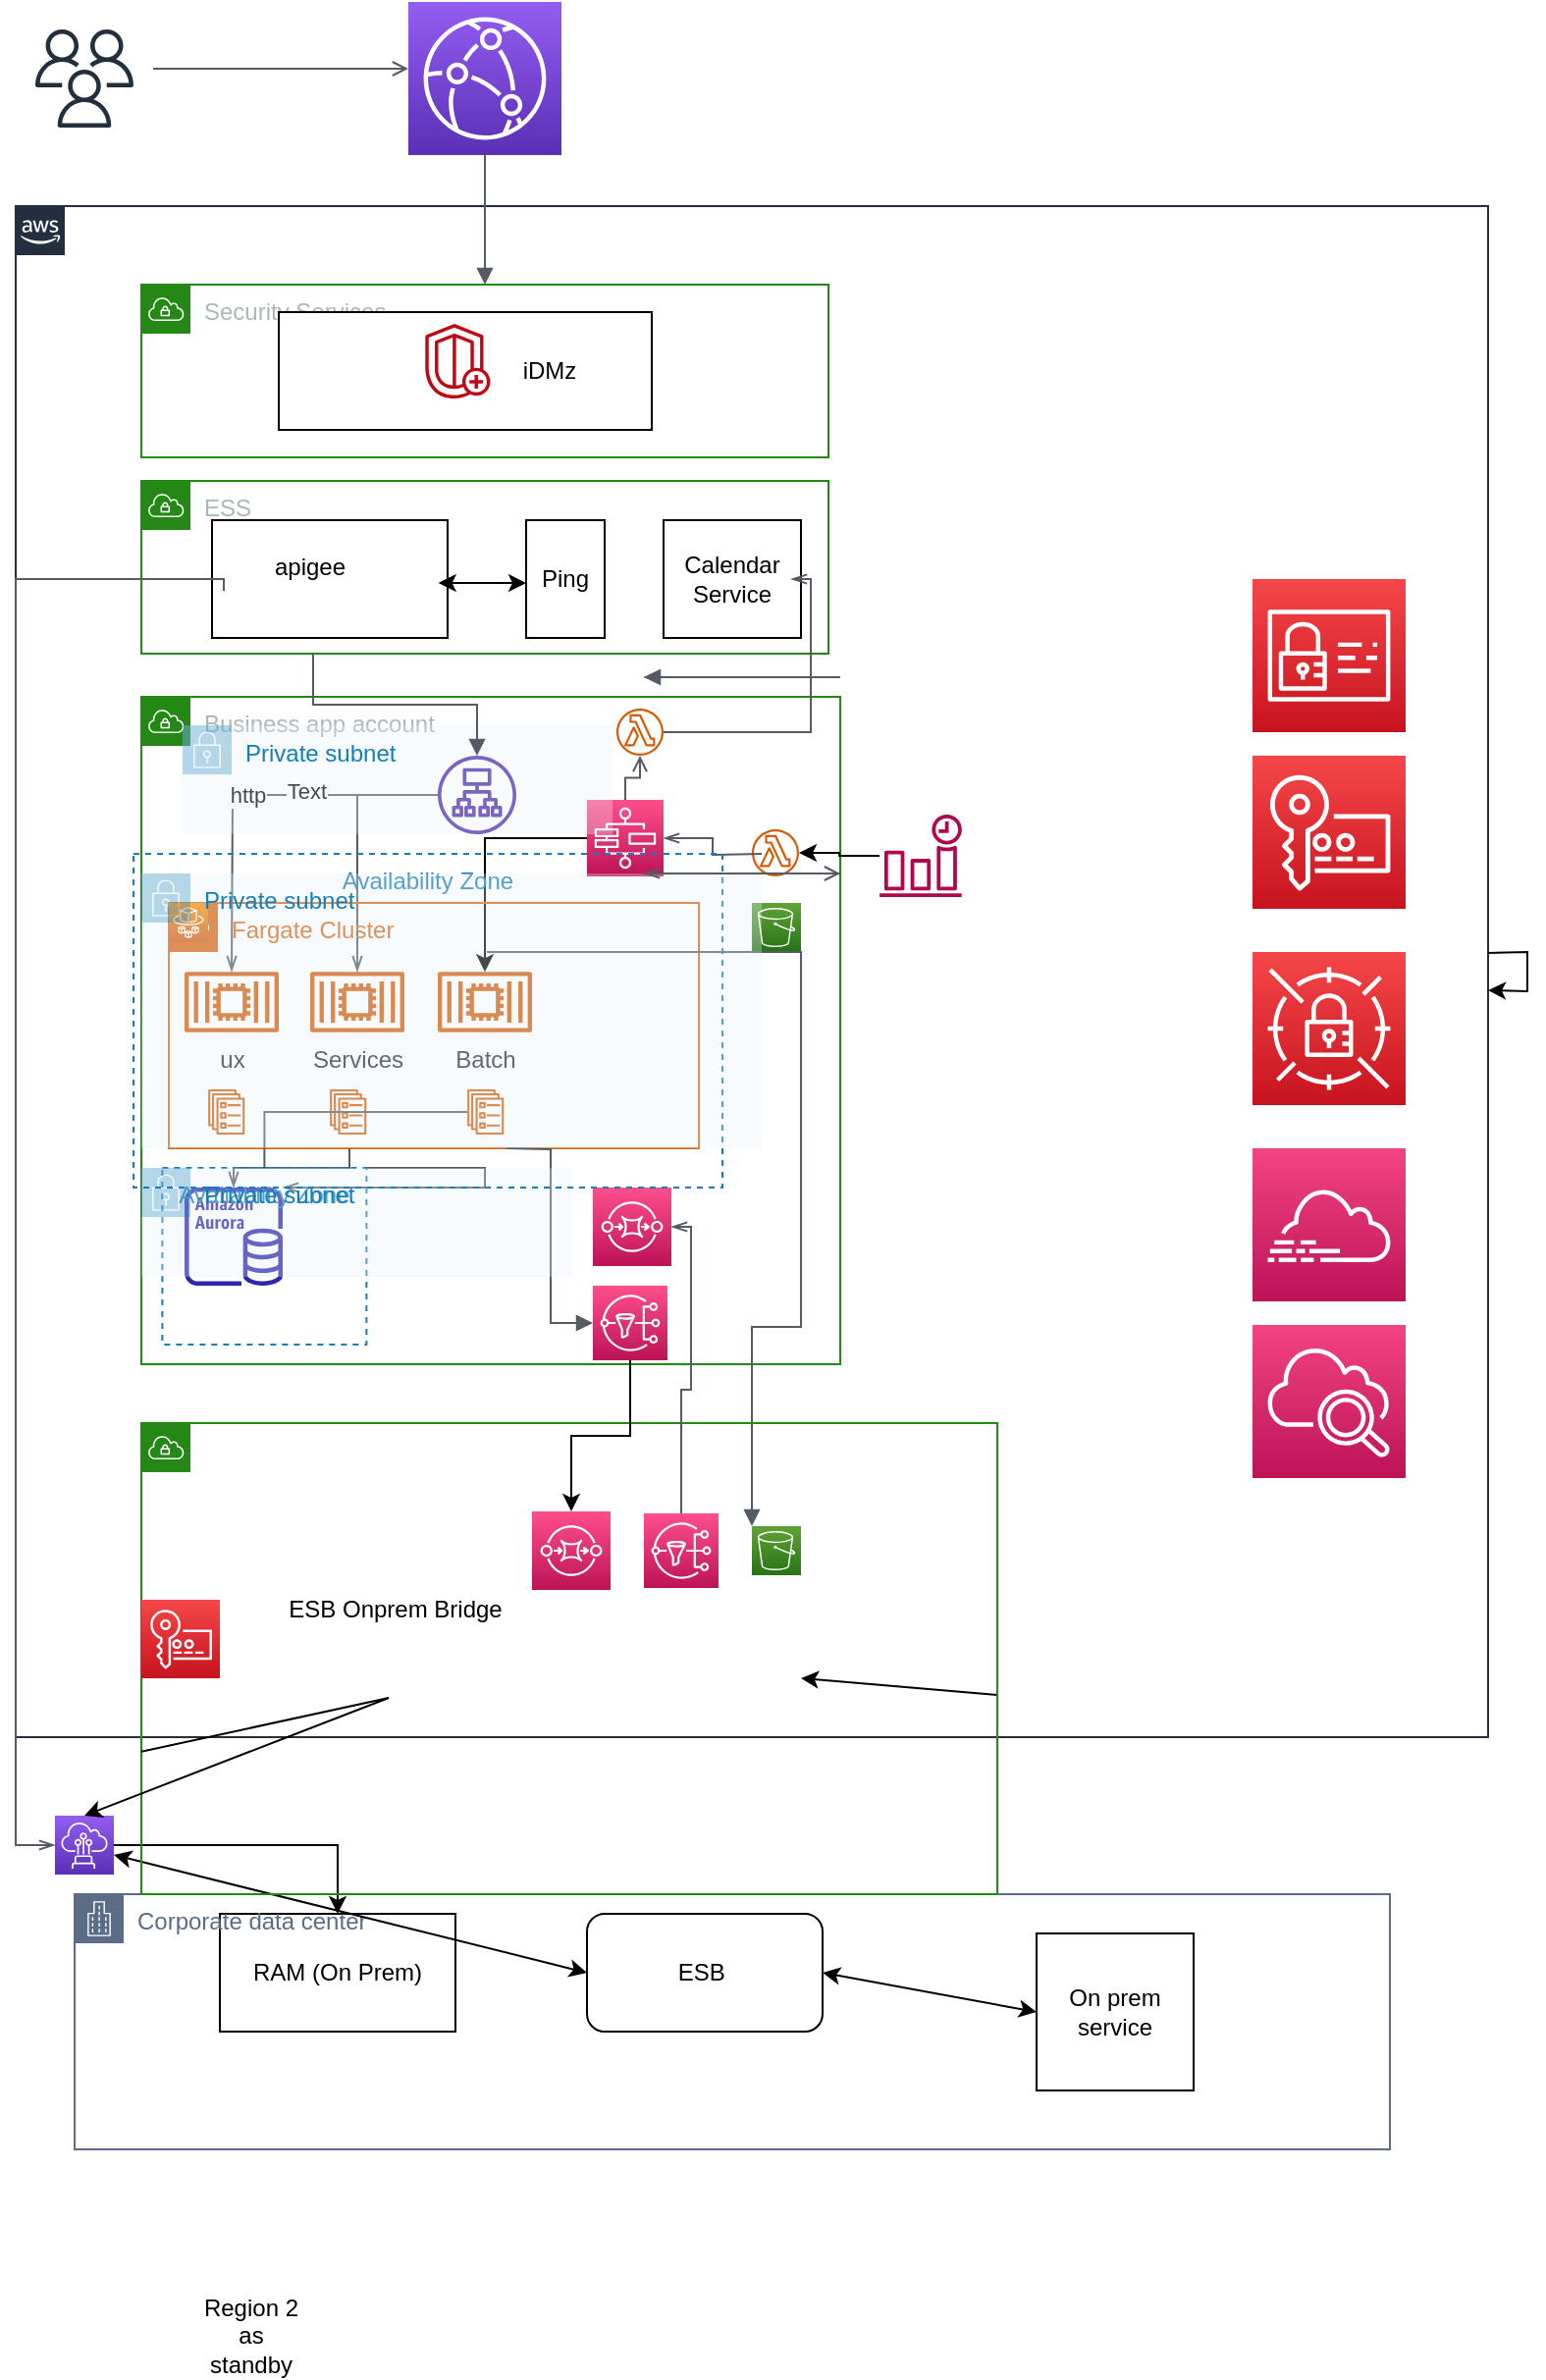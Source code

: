 <mxfile version="17.1.0" type="github">
  <diagram id="_-ImKOs5q8mTwOZgDUrV" name="Page-1">
    <mxGraphModel dx="782" dy="460" grid="1" gridSize="10" guides="1" tooltips="1" connect="1" arrows="1" fold="1" page="1" pageScale="1" pageWidth="850" pageHeight="1100" math="0" shadow="0">
      <root>
        <mxCell id="0" />
        <mxCell id="1" parent="0" />
        <mxCell id="jtlFs_rNh5AIGySq63-q-1" value="" style="sketch=0;outlineConnect=0;fontColor=#232F3E;gradientColor=none;fillColor=#232F3D;strokeColor=none;dashed=0;verticalLabelPosition=bottom;verticalAlign=top;align=center;html=1;fontSize=12;fontStyle=0;aspect=fixed;pointerEvents=1;shape=mxgraph.aws4.users;" vertex="1" parent="1">
          <mxGeometry x="60" y="30" width="50" height="50" as="geometry" />
        </mxCell>
        <mxCell id="jtlFs_rNh5AIGySq63-q-2" value="" style="sketch=0;points=[[0,0,0],[0.25,0,0],[0.5,0,0],[0.75,0,0],[1,0,0],[0,1,0],[0.25,1,0],[0.5,1,0],[0.75,1,0],[1,1,0],[0,0.25,0],[0,0.5,0],[0,0.75,0],[1,0.25,0],[1,0.5,0],[1,0.75,0]];outlineConnect=0;fontColor=#232F3E;gradientColor=#945DF2;gradientDirection=north;fillColor=#5A30B5;strokeColor=#ffffff;dashed=0;verticalLabelPosition=bottom;verticalAlign=top;align=center;html=1;fontSize=12;fontStyle=0;aspect=fixed;shape=mxgraph.aws4.resourceIcon;resIcon=mxgraph.aws4.cloudfront;" vertex="1" parent="1">
          <mxGeometry x="250" y="16" width="78" height="78" as="geometry" />
        </mxCell>
        <mxCell id="jtlFs_rNh5AIGySq63-q-3" value="" style="edgeStyle=orthogonalEdgeStyle;html=1;endArrow=open;elbow=vertical;startArrow=none;endFill=0;strokeColor=#545B64;rounded=0;" edge="1" parent="1">
          <mxGeometry width="100" relative="1" as="geometry">
            <mxPoint x="120" y="50" as="sourcePoint" />
            <mxPoint x="250" y="50" as="targetPoint" />
          </mxGeometry>
        </mxCell>
        <mxCell id="jtlFs_rNh5AIGySq63-q-4" value="" style="points=[[0,0],[0.25,0],[0.5,0],[0.75,0],[1,0],[1,0.25],[1,0.5],[1,0.75],[1,1],[0.75,1],[0.5,1],[0.25,1],[0,1],[0,0.75],[0,0.5],[0,0.25]];outlineConnect=0;gradientColor=none;html=1;whiteSpace=wrap;fontSize=12;fontStyle=0;container=1;pointerEvents=0;collapsible=0;recursiveResize=0;shape=mxgraph.aws4.group;grIcon=mxgraph.aws4.group_aws_cloud_alt;strokeColor=#232F3E;fillColor=none;verticalAlign=top;align=left;spacingLeft=30;fontColor=#232F3E;dashed=0;" vertex="1" parent="1">
          <mxGeometry x="50" y="120" width="750" height="780" as="geometry" />
        </mxCell>
        <mxCell id="jtlFs_rNh5AIGySq63-q-8" value="Security Services" style="points=[[0,0],[0.25,0],[0.5,0],[0.75,0],[1,0],[1,0.25],[1,0.5],[1,0.75],[1,1],[0.75,1],[0.5,1],[0.25,1],[0,1],[0,0.75],[0,0.5],[0,0.25]];outlineConnect=0;gradientColor=none;html=1;whiteSpace=wrap;fontSize=12;fontStyle=0;container=1;pointerEvents=0;collapsible=0;recursiveResize=0;shape=mxgraph.aws4.group;grIcon=mxgraph.aws4.group_vpc;strokeColor=#248814;fillColor=none;verticalAlign=top;align=left;spacingLeft=30;fontColor=#AAB7B8;dashed=0;" vertex="1" parent="jtlFs_rNh5AIGySq63-q-4">
          <mxGeometry x="64" y="40" width="350" height="88" as="geometry" />
        </mxCell>
        <mxCell id="jtlFs_rNh5AIGySq63-q-10" value="" style="verticalLabelPosition=bottom;verticalAlign=top;html=1;shape=mxgraph.basic.rect;fillColor2=none;strokeWidth=1;size=20;indent=5;" vertex="1" parent="jtlFs_rNh5AIGySq63-q-8">
          <mxGeometry x="70" y="14" width="190" height="60" as="geometry" />
        </mxCell>
        <mxCell id="jtlFs_rNh5AIGySq63-q-9" value="" style="sketch=0;outlineConnect=0;fontColor=#232F3E;gradientColor=none;fillColor=#BF0816;strokeColor=none;dashed=0;verticalLabelPosition=bottom;verticalAlign=top;align=center;html=1;fontSize=12;fontStyle=0;aspect=fixed;pointerEvents=1;shape=mxgraph.aws4.shield_shield_advanced;" vertex="1" parent="jtlFs_rNh5AIGySq63-q-8">
          <mxGeometry x="144" y="20" width="34.1" height="38" as="geometry" />
        </mxCell>
        <mxCell id="jtlFs_rNh5AIGySq63-q-11" value="iDMz" style="text;html=1;strokeColor=none;fillColor=none;align=center;verticalAlign=middle;whiteSpace=wrap;rounded=0;" vertex="1" parent="jtlFs_rNh5AIGySq63-q-8">
          <mxGeometry x="178.1" y="29" width="60" height="30" as="geometry" />
        </mxCell>
        <mxCell id="jtlFs_rNh5AIGySq63-q-14" value="ESS" style="points=[[0,0],[0.25,0],[0.5,0],[0.75,0],[1,0],[1,0.25],[1,0.5],[1,0.75],[1,1],[0.75,1],[0.5,1],[0.25,1],[0,1],[0,0.75],[0,0.5],[0,0.25]];outlineConnect=0;gradientColor=none;html=1;whiteSpace=wrap;fontSize=12;fontStyle=0;container=1;pointerEvents=0;collapsible=0;recursiveResize=0;shape=mxgraph.aws4.group;grIcon=mxgraph.aws4.group_vpc;strokeColor=#248814;fillColor=none;verticalAlign=top;align=left;spacingLeft=30;fontColor=#AAB7B8;dashed=0;" vertex="1" parent="jtlFs_rNh5AIGySq63-q-4">
          <mxGeometry x="64" y="140" width="350" height="88" as="geometry" />
        </mxCell>
        <mxCell id="jtlFs_rNh5AIGySq63-q-24" value="" style="verticalLabelPosition=bottom;verticalAlign=top;html=1;shape=mxgraph.basic.rect;fillColor2=none;strokeWidth=1;size=20;indent=5;" vertex="1" parent="jtlFs_rNh5AIGySq63-q-14">
          <mxGeometry x="36" y="20" width="120" height="60" as="geometry" />
        </mxCell>
        <mxCell id="jtlFs_rNh5AIGySq63-q-26" value="" style="verticalLabelPosition=bottom;verticalAlign=top;html=1;shape=mxgraph.basic.rect;fillColor2=none;strokeWidth=1;size=20;indent=5;" vertex="1" parent="jtlFs_rNh5AIGySq63-q-14">
          <mxGeometry x="266" y="20" width="70" height="60" as="geometry" />
        </mxCell>
        <mxCell id="jtlFs_rNh5AIGySq63-q-25" value="" style="verticalLabelPosition=bottom;verticalAlign=top;html=1;shape=mxgraph.basic.rect;fillColor2=none;strokeWidth=1;size=13.33;indent=5;" vertex="1" parent="jtlFs_rNh5AIGySq63-q-14">
          <mxGeometry x="196" y="20" width="40" height="60" as="geometry" />
        </mxCell>
        <mxCell id="jtlFs_rNh5AIGySq63-q-23" value="apigee" style="text;html=1;strokeColor=none;fillColor=none;align=center;verticalAlign=middle;whiteSpace=wrap;rounded=0;" vertex="1" parent="jtlFs_rNh5AIGySq63-q-14">
          <mxGeometry x="56" y="29" width="60" height="30" as="geometry" />
        </mxCell>
        <mxCell id="jtlFs_rNh5AIGySq63-q-22" value="Ping" style="text;html=1;strokeColor=none;fillColor=none;align=center;verticalAlign=middle;whiteSpace=wrap;rounded=0;" vertex="1" parent="jtlFs_rNh5AIGySq63-q-14">
          <mxGeometry x="186" y="35" width="60" height="30" as="geometry" />
        </mxCell>
        <mxCell id="jtlFs_rNh5AIGySq63-q-21" value="Calendar Service" style="text;html=1;strokeColor=none;fillColor=none;align=center;verticalAlign=middle;whiteSpace=wrap;rounded=0;" vertex="1" parent="jtlFs_rNh5AIGySq63-q-14">
          <mxGeometry x="271" y="35" width="60" height="30" as="geometry" />
        </mxCell>
        <mxCell id="jtlFs_rNh5AIGySq63-q-30" value="" style="endArrow=classic;startArrow=classic;html=1;rounded=0;exitX=0.961;exitY=0.533;exitDx=0;exitDy=0;exitPerimeter=0;" edge="1" parent="jtlFs_rNh5AIGySq63-q-14" source="jtlFs_rNh5AIGySq63-q-24">
          <mxGeometry width="50" height="50" relative="1" as="geometry">
            <mxPoint x="286" y="40" as="sourcePoint" />
            <mxPoint x="196" y="52" as="targetPoint" />
          </mxGeometry>
        </mxCell>
        <mxCell id="jtlFs_rNh5AIGySq63-q-32" value="Business app account" style="points=[[0,0],[0.25,0],[0.5,0],[0.75,0],[1,0],[1,0.25],[1,0.5],[1,0.75],[1,1],[0.75,1],[0.5,1],[0.25,1],[0,1],[0,0.75],[0,0.5],[0,0.25]];outlineConnect=0;gradientColor=none;html=1;whiteSpace=wrap;fontSize=12;fontStyle=0;container=1;pointerEvents=0;collapsible=0;recursiveResize=0;shape=mxgraph.aws4.group;grIcon=mxgraph.aws4.group_vpc;strokeColor=#248814;fillColor=none;verticalAlign=top;align=left;spacingLeft=30;fontColor=#AAB7B8;dashed=0;" vertex="1" parent="jtlFs_rNh5AIGySq63-q-4">
          <mxGeometry x="64" y="250" width="356" height="340" as="geometry" />
        </mxCell>
        <mxCell id="jtlFs_rNh5AIGySq63-q-40" value="" style="edgeStyle=orthogonalEdgeStyle;html=1;endArrow=openThin;elbow=vertical;startArrow=none;endFill=0;strokeColor=#545B64;rounded=0;" edge="1" parent="jtlFs_rNh5AIGySq63-q-32" source="jtlFs_rNh5AIGySq63-q-33" target="jtlFs_rNh5AIGySq63-q-36">
          <mxGeometry width="100" relative="1" as="geometry">
            <mxPoint x="256" y="100" as="sourcePoint" />
            <mxPoint x="356" y="100" as="targetPoint" />
          </mxGeometry>
        </mxCell>
        <mxCell id="jtlFs_rNh5AIGySq63-q-74" value="" style="edgeStyle=orthogonalEdgeStyle;rounded=0;orthogonalLoop=1;jettySize=auto;html=1;exitX=0;exitY=0.5;exitDx=0;exitDy=0;exitPerimeter=0;" edge="1" parent="jtlFs_rNh5AIGySq63-q-32" source="jtlFs_rNh5AIGySq63-q-60" target="jtlFs_rNh5AIGySq63-q-37">
          <mxGeometry relative="1" as="geometry" />
        </mxCell>
        <mxCell id="jtlFs_rNh5AIGySq63-q-35" value="ux" style="sketch=0;outlineConnect=0;fontColor=#232F3E;gradientColor=none;fillColor=#D45B07;strokeColor=none;dashed=0;verticalLabelPosition=bottom;verticalAlign=top;align=center;html=1;fontSize=12;fontStyle=0;aspect=fixed;pointerEvents=1;shape=mxgraph.aws4.container_2;" vertex="1" parent="jtlFs_rNh5AIGySq63-q-32">
          <mxGeometry x="22" y="140" width="48" height="31" as="geometry" />
        </mxCell>
        <mxCell id="jtlFs_rNh5AIGySq63-q-33" value="" style="sketch=0;outlineConnect=0;fontColor=#232F3E;gradientColor=none;fillColor=#4D27AA;strokeColor=none;dashed=0;verticalLabelPosition=bottom;verticalAlign=top;align=center;html=1;fontSize=12;fontStyle=0;aspect=fixed;pointerEvents=1;shape=mxgraph.aws4.application_load_balancer;" vertex="1" parent="jtlFs_rNh5AIGySq63-q-32">
          <mxGeometry x="151" y="30" width="40" height="40" as="geometry" />
        </mxCell>
        <mxCell id="jtlFs_rNh5AIGySq63-q-36" value="Services" style="sketch=0;outlineConnect=0;fontColor=#232F3E;gradientColor=none;fillColor=#D45B07;strokeColor=none;dashed=0;verticalLabelPosition=bottom;verticalAlign=top;align=center;html=1;fontSize=12;fontStyle=0;aspect=fixed;pointerEvents=1;shape=mxgraph.aws4.container_2;" vertex="1" parent="jtlFs_rNh5AIGySq63-q-32">
          <mxGeometry x="86" y="140" width="48" height="31" as="geometry" />
        </mxCell>
        <mxCell id="jtlFs_rNh5AIGySq63-q-37" value="Batch" style="sketch=0;outlineConnect=0;fontColor=#232F3E;gradientColor=none;fillColor=#D45B07;strokeColor=none;dashed=0;verticalLabelPosition=bottom;verticalAlign=top;align=center;html=1;fontSize=12;fontStyle=0;aspect=fixed;pointerEvents=1;shape=mxgraph.aws4.container_2;" vertex="1" parent="jtlFs_rNh5AIGySq63-q-32">
          <mxGeometry x="151" y="140" width="48" height="31" as="geometry" />
        </mxCell>
        <mxCell id="jtlFs_rNh5AIGySq63-q-39" value="Fargate Cluster" style="points=[[0,0],[0.25,0],[0.5,0],[0.75,0],[1,0],[1,0.25],[1,0.5],[1,0.75],[1,1],[0.75,1],[0.5,1],[0.25,1],[0,1],[0,0.75],[0,0.5],[0,0.25]];outlineConnect=0;gradientColor=none;html=1;whiteSpace=wrap;fontSize=12;fontStyle=0;container=1;pointerEvents=0;collapsible=0;recursiveResize=0;shape=mxgraph.aws4.group;grIcon=mxgraph.aws4.group_elastic_beanstalk;strokeColor=#D86613;fillColor=none;verticalAlign=top;align=left;spacingLeft=30;fontColor=#D86613;dashed=0;" vertex="1" parent="jtlFs_rNh5AIGySq63-q-32">
          <mxGeometry x="14" y="105" width="270" height="125" as="geometry" />
        </mxCell>
        <mxCell id="jtlFs_rNh5AIGySq63-q-38" value="" style="sketch=0;points=[[0,0,0],[0.25,0,0],[0.5,0,0],[0.75,0,0],[1,0,0],[0,1,0],[0.25,1,0],[0.5,1,0],[0.75,1,0],[1,1,0],[0,0.25,0],[0,0.5,0],[0,0.75,0],[1,0.25,0],[1,0.5,0],[1,0.75,0]];outlineConnect=0;fontColor=#232F3E;gradientColor=#F78E04;gradientDirection=north;fillColor=#D05C17;strokeColor=#ffffff;dashed=0;verticalLabelPosition=bottom;verticalAlign=top;align=center;html=1;fontSize=12;fontStyle=0;aspect=fixed;shape=mxgraph.aws4.resourceIcon;resIcon=mxgraph.aws4.fargate;" vertex="1" parent="jtlFs_rNh5AIGySq63-q-39">
          <mxGeometry width="20" height="20" as="geometry" />
        </mxCell>
        <mxCell id="jtlFs_rNh5AIGySq63-q-41" value="http" style="edgeStyle=orthogonalEdgeStyle;html=1;endArrow=openThin;elbow=vertical;startArrow=none;endFill=0;strokeColor=#545B64;rounded=0;entryX=0.5;entryY=0;entryDx=0;entryDy=0;" edge="1" parent="jtlFs_rNh5AIGySq63-q-39" source="jtlFs_rNh5AIGySq63-q-33">
          <mxGeometry width="100" relative="1" as="geometry">
            <mxPoint x="81" y="-0.0" as="sourcePoint" />
            <mxPoint x="32" y="35" as="targetPoint" />
          </mxGeometry>
        </mxCell>
        <mxCell id="jtlFs_rNh5AIGySq63-q-101" value="Text" style="edgeLabel;html=1;align=center;verticalAlign=middle;resizable=0;points=[];" vertex="1" connectable="0" parent="jtlFs_rNh5AIGySq63-q-41">
          <mxGeometry x="-0.309" y="-2" relative="1" as="geometry">
            <mxPoint as="offset" />
          </mxGeometry>
        </mxCell>
        <mxCell id="jtlFs_rNh5AIGySq63-q-42" value="" style="sketch=0;outlineConnect=0;fontColor=#232F3E;gradientColor=none;fillColor=#D45B07;strokeColor=none;dashed=0;verticalLabelPosition=bottom;verticalAlign=top;align=center;html=1;fontSize=12;fontStyle=0;aspect=fixed;pointerEvents=1;shape=mxgraph.aws4.ecs_service;" vertex="1" parent="jtlFs_rNh5AIGySq63-q-39">
          <mxGeometry x="20" y="95" width="18.69" height="23" as="geometry" />
        </mxCell>
        <mxCell id="jtlFs_rNh5AIGySq63-q-44" value="" style="sketch=0;outlineConnect=0;fontColor=#232F3E;gradientColor=none;fillColor=#D45B07;strokeColor=none;dashed=0;verticalLabelPosition=bottom;verticalAlign=top;align=center;html=1;fontSize=12;fontStyle=0;aspect=fixed;pointerEvents=1;shape=mxgraph.aws4.ecs_service;" vertex="1" parent="jtlFs_rNh5AIGySq63-q-39">
          <mxGeometry x="82" y="95" width="18.69" height="23" as="geometry" />
        </mxCell>
        <mxCell id="jtlFs_rNh5AIGySq63-q-43" value="" style="sketch=0;outlineConnect=0;fontColor=#232F3E;gradientColor=none;fillColor=#D45B07;strokeColor=none;dashed=0;verticalLabelPosition=bottom;verticalAlign=top;align=center;html=1;fontSize=12;fontStyle=0;aspect=fixed;pointerEvents=1;shape=mxgraph.aws4.ecs_service;" vertex="1" parent="jtlFs_rNh5AIGySq63-q-39">
          <mxGeometry x="152" y="95" width="18.69" height="23" as="geometry" />
        </mxCell>
        <mxCell id="jtlFs_rNh5AIGySq63-q-45" value="" style="sketch=0;outlineConnect=0;fontColor=#232F3E;gradientColor=none;fillColor=#2E27AD;strokeColor=none;dashed=0;verticalLabelPosition=bottom;verticalAlign=top;align=center;html=1;fontSize=12;fontStyle=0;aspect=fixed;pointerEvents=1;shape=mxgraph.aws4.aurora_instance;" vertex="1" parent="jtlFs_rNh5AIGySq63-q-32">
          <mxGeometry x="22" y="250" width="50" height="50" as="geometry" />
        </mxCell>
        <mxCell id="jtlFs_rNh5AIGySq63-q-46" value="" style="edgeStyle=orthogonalEdgeStyle;html=1;endArrow=openThin;elbow=vertical;startArrow=none;endFill=0;strokeColor=#545B64;rounded=0;" edge="1" parent="jtlFs_rNh5AIGySq63-q-32" source="jtlFs_rNh5AIGySq63-q-39" target="jtlFs_rNh5AIGySq63-q-45">
          <mxGeometry width="100" relative="1" as="geometry">
            <mxPoint x="256" y="170" as="sourcePoint" />
            <mxPoint x="356" y="170" as="targetPoint" />
            <Array as="points">
              <mxPoint x="106" y="240" />
              <mxPoint x="47" y="240" />
            </Array>
          </mxGeometry>
        </mxCell>
        <mxCell id="jtlFs_rNh5AIGySq63-q-55" value="" style="sketch=0;points=[[0,0,0],[0.25,0,0],[0.5,0,0],[0.75,0,0],[1,0,0],[0,1,0],[0.25,1,0],[0.5,1,0],[0.75,1,0],[1,1,0],[0,0.25,0],[0,0.5,0],[0,0.75,0],[1,0.25,0],[1,0.5,0],[1,0.75,0]];outlineConnect=0;fontColor=#232F3E;gradientColor=#FF4F8B;gradientDirection=north;fillColor=#BC1356;strokeColor=#ffffff;dashed=0;verticalLabelPosition=bottom;verticalAlign=top;align=center;html=1;fontSize=12;fontStyle=0;aspect=fixed;shape=mxgraph.aws4.resourceIcon;resIcon=mxgraph.aws4.sqs;" vertex="1" parent="jtlFs_rNh5AIGySq63-q-32">
          <mxGeometry x="230" y="250" width="40" height="40" as="geometry" />
        </mxCell>
        <mxCell id="jtlFs_rNh5AIGySq63-q-56" value="" style="sketch=0;points=[[0,0,0],[0.25,0,0],[0.5,0,0],[0.75,0,0],[1,0,0],[0,1,0],[0.25,1,0],[0.5,1,0],[0.75,1,0],[1,1,0],[0,0.25,0],[0,0.5,0],[0,0.75,0],[1,0.25,0],[1,0.5,0],[1,0.75,0]];outlineConnect=0;fontColor=#232F3E;gradientColor=#FF4F8B;gradientDirection=north;fillColor=#BC1356;strokeColor=#ffffff;dashed=0;verticalLabelPosition=bottom;verticalAlign=top;align=center;html=1;fontSize=12;fontStyle=0;aspect=fixed;shape=mxgraph.aws4.resourceIcon;resIcon=mxgraph.aws4.sns;" vertex="1" parent="jtlFs_rNh5AIGySq63-q-32">
          <mxGeometry x="230" y="300" width="38" height="38" as="geometry" />
        </mxCell>
        <mxCell id="jtlFs_rNh5AIGySq63-q-60" value="" style="sketch=0;points=[[0,0,0],[0.25,0,0],[0.5,0,0],[0.75,0,0],[1,0,0],[0,1,0],[0.25,1,0],[0.5,1,0],[0.75,1,0],[1,1,0],[0,0.25,0],[0,0.5,0],[0,0.75,0],[1,0.25,0],[1,0.5,0],[1,0.75,0]];outlineConnect=0;fontColor=#232F3E;gradientColor=#FF4F8B;gradientDirection=north;fillColor=#BC1356;strokeColor=#ffffff;dashed=0;verticalLabelPosition=bottom;verticalAlign=top;align=center;html=1;fontSize=12;fontStyle=0;aspect=fixed;shape=mxgraph.aws4.resourceIcon;resIcon=mxgraph.aws4.step_functions;" vertex="1" parent="jtlFs_rNh5AIGySq63-q-32">
          <mxGeometry x="227" y="52.5" width="39" height="39" as="geometry" />
        </mxCell>
        <mxCell id="jtlFs_rNh5AIGySq63-q-61" value="" style="sketch=0;outlineConnect=0;fontColor=#232F3E;gradientColor=none;fillColor=#D45B07;strokeColor=none;dashed=0;verticalLabelPosition=bottom;verticalAlign=top;align=center;html=1;fontSize=12;fontStyle=0;aspect=fixed;pointerEvents=1;shape=mxgraph.aws4.lambda_function;" vertex="1" parent="jtlFs_rNh5AIGySq63-q-32">
          <mxGeometry x="242" y="6" width="24" height="24" as="geometry" />
        </mxCell>
        <mxCell id="jtlFs_rNh5AIGySq63-q-62" value="" style="sketch=0;outlineConnect=0;fontColor=#232F3E;gradientColor=none;fillColor=#D45B07;strokeColor=none;dashed=0;verticalLabelPosition=bottom;verticalAlign=top;align=center;html=1;fontSize=12;fontStyle=0;aspect=fixed;pointerEvents=1;shape=mxgraph.aws4.lambda_function;" vertex="1" parent="jtlFs_rNh5AIGySq63-q-32">
          <mxGeometry x="311" y="67.5" width="24" height="24" as="geometry" />
        </mxCell>
        <mxCell id="jtlFs_rNh5AIGySq63-q-72" value="" style="edgeStyle=orthogonalEdgeStyle;html=1;endArrow=open;elbow=vertical;startArrow=none;endFill=0;strokeColor=#545B64;rounded=0;exitX=0.5;exitY=0;exitDx=0;exitDy=0;exitPerimeter=0;" edge="1" parent="jtlFs_rNh5AIGySq63-q-32" source="jtlFs_rNh5AIGySq63-q-60" target="jtlFs_rNh5AIGySq63-q-61">
          <mxGeometry width="100" relative="1" as="geometry">
            <mxPoint x="256" y="90" as="sourcePoint" />
            <mxPoint x="356" y="90" as="targetPoint" />
          </mxGeometry>
        </mxCell>
        <mxCell id="jtlFs_rNh5AIGySq63-q-75" value="" style="edgeStyle=orthogonalEdgeStyle;html=1;endArrow=openThin;elbow=vertical;startArrow=none;endFill=0;strokeColor=#545B64;rounded=0;" edge="1" parent="jtlFs_rNh5AIGySq63-q-32" source="jtlFs_rNh5AIGySq63-q-97" target="jtlFs_rNh5AIGySq63-q-45">
          <mxGeometry width="100" relative="1" as="geometry">
            <mxPoint x="116" y="240" as="sourcePoint" />
            <mxPoint x="57" y="260" as="targetPoint" />
            <Array as="points">
              <mxPoint x="175" y="240" />
              <mxPoint x="176" y="250" />
            </Array>
          </mxGeometry>
        </mxCell>
        <mxCell id="jtlFs_rNh5AIGySq63-q-76" value="" style="edgeStyle=orthogonalEdgeStyle;html=1;endArrow=block;elbow=vertical;startArrow=none;endFill=1;strokeColor=#545B64;rounded=0;entryX=0;entryY=0.5;entryDx=0;entryDy=0;entryPerimeter=0;" edge="1" parent="jtlFs_rNh5AIGySq63-q-32" target="jtlFs_rNh5AIGySq63-q-56">
          <mxGeometry width="100" relative="1" as="geometry">
            <mxPoint x="186" y="230" as="sourcePoint" />
            <mxPoint x="286" y="230" as="targetPoint" />
          </mxGeometry>
        </mxCell>
        <mxCell id="jtlFs_rNh5AIGySq63-q-80" value="" style="sketch=0;points=[[0,0,0],[0.25,0,0],[0.5,0,0],[0.75,0,0],[1,0,0],[0,1,0],[0.25,1,0],[0.5,1,0],[0.75,1,0],[1,1,0],[0,0.25,0],[0,0.5,0],[0,0.75,0],[1,0.25,0],[1,0.5,0],[1,0.75,0]];outlineConnect=0;fontColor=#232F3E;gradientColor=#60A337;gradientDirection=north;fillColor=#277116;strokeColor=#ffffff;dashed=0;verticalLabelPosition=bottom;verticalAlign=top;align=center;html=1;fontSize=12;fontStyle=0;aspect=fixed;shape=mxgraph.aws4.resourceIcon;resIcon=mxgraph.aws4.s3;" vertex="1" parent="jtlFs_rNh5AIGySq63-q-32">
          <mxGeometry x="311" y="105" width="25" height="25" as="geometry" />
        </mxCell>
        <mxCell id="jtlFs_rNh5AIGySq63-q-97" value="Availability Zone" style="fillColor=none;strokeColor=#147EBA;dashed=1;verticalAlign=top;fontStyle=0;fontColor=#147EBA;" vertex="1" parent="jtlFs_rNh5AIGySq63-q-32">
          <mxGeometry x="10.69" y="240" width="104" height="90" as="geometry" />
        </mxCell>
        <mxCell id="jtlFs_rNh5AIGySq63-q-98" value="" style="edgeStyle=orthogonalEdgeStyle;html=1;endArrow=none;elbow=vertical;startArrow=none;endFill=0;strokeColor=#545B64;rounded=0;" edge="1" parent="jtlFs_rNh5AIGySq63-q-32" source="jtlFs_rNh5AIGySq63-q-43" target="jtlFs_rNh5AIGySq63-q-97">
          <mxGeometry width="100" relative="1" as="geometry">
            <mxPoint x="289.4" y="593" as="sourcePoint" />
            <mxPoint x="185.999" y="645" as="targetPoint" />
            <Array as="points" />
          </mxGeometry>
        </mxCell>
        <mxCell id="jtlFs_rNh5AIGySq63-q-100" value="Private subnet" style="points=[[0,0],[0.25,0],[0.5,0],[0.75,0],[1,0],[1,0.25],[1,0.5],[1,0.75],[1,1],[0.75,1],[0.5,1],[0.25,1],[0,1],[0,0.75],[0,0.5],[0,0.25]];outlineConnect=0;gradientColor=none;html=1;whiteSpace=wrap;fontSize=12;fontStyle=0;container=1;pointerEvents=0;collapsible=0;recursiveResize=0;shape=mxgraph.aws4.group;grIcon=mxgraph.aws4.group_security_group;grStroke=0;strokeColor=#147EBA;fillColor=#E6F2F8;verticalAlign=top;align=left;spacingLeft=30;fontColor=#147EBA;dashed=0;opacity=30;" vertex="1" parent="jtlFs_rNh5AIGySq63-q-32">
          <mxGeometry x="21" y="14.5" width="219" height="55.5" as="geometry" />
        </mxCell>
        <mxCell id="jtlFs_rNh5AIGySq63-q-103" value="Private subnet" style="points=[[0,0],[0.25,0],[0.5,0],[0.75,0],[1,0],[1,0.25],[1,0.5],[1,0.75],[1,1],[0.75,1],[0.5,1],[0.25,1],[0,1],[0,0.75],[0,0.5],[0,0.25]];outlineConnect=0;gradientColor=none;html=1;whiteSpace=wrap;fontSize=12;fontStyle=0;container=1;pointerEvents=0;collapsible=0;recursiveResize=0;shape=mxgraph.aws4.group;grIcon=mxgraph.aws4.group_security_group;grStroke=0;strokeColor=#147EBA;fillColor=#E6F2F8;verticalAlign=top;align=left;spacingLeft=30;fontColor=#147EBA;dashed=0;opacity=30;" vertex="1" parent="jtlFs_rNh5AIGySq63-q-32">
          <mxGeometry y="240" width="219" height="55.5" as="geometry" />
        </mxCell>
        <mxCell id="jtlFs_rNh5AIGySq63-q-34" value="" style="edgeStyle=orthogonalEdgeStyle;html=1;endArrow=block;elbow=vertical;startArrow=none;endFill=1;strokeColor=#545B64;rounded=0;exitX=0.25;exitY=1;exitDx=0;exitDy=0;" edge="1" parent="jtlFs_rNh5AIGySq63-q-4" source="jtlFs_rNh5AIGySq63-q-14" target="jtlFs_rNh5AIGySq63-q-33">
          <mxGeometry width="100" relative="1" as="geometry">
            <mxPoint x="320" y="350" as="sourcePoint" />
            <mxPoint x="420" y="350" as="targetPoint" />
          </mxGeometry>
        </mxCell>
        <mxCell id="jtlFs_rNh5AIGySq63-q-49" value="" style="sketch=0;points=[[0,0,0],[0.25,0,0],[0.5,0,0],[0.75,0,0],[1,0,0],[0,1,0],[0.25,1,0],[0.5,1,0],[0.75,1,0],[1,1,0],[0,0.25,0],[0,0.5,0],[0,0.75,0],[1,0.25,0],[1,0.5,0],[1,0.75,0]];points=[[0,0,0],[0.25,0,0],[0.5,0,0],[0.75,0,0],[1,0,0],[0,1,0],[0.25,1,0],[0.5,1,0],[0.75,1,0],[1,1,0],[0,0.25,0],[0,0.5,0],[0,0.75,0],[1,0.25,0],[1,0.5,0],[1,0.75,0]];outlineConnect=0;fontColor=#232F3E;gradientColor=#F34482;gradientDirection=north;fillColor=#BC1356;strokeColor=#ffffff;dashed=0;verticalLabelPosition=bottom;verticalAlign=top;align=center;html=1;fontSize=12;fontStyle=0;aspect=fixed;shape=mxgraph.aws4.resourceIcon;resIcon=mxgraph.aws4.cloudwatch_2;" vertex="1" parent="jtlFs_rNh5AIGySq63-q-4">
          <mxGeometry x="630" y="570" width="78" height="78" as="geometry" />
        </mxCell>
        <mxCell id="jtlFs_rNh5AIGySq63-q-51" value="" style="sketch=0;points=[[0,0,0],[0.25,0,0],[0.5,0,0],[0.75,0,0],[1,0,0],[0,1,0],[0.25,1,0],[0.5,1,0],[0.75,1,0],[1,1,0],[0,0.25,0],[0,0.5,0],[0,0.75,0],[1,0.25,0],[1,0.5,0],[1,0.75,0]];points=[[0,0,0],[0.25,0,0],[0.5,0,0],[0.75,0,0],[1,0,0],[0,1,0],[0.25,1,0],[0.5,1,0],[0.75,1,0],[1,1,0],[0,0.25,0],[0,0.5,0],[0,0.75,0],[1,0.25,0],[1,0.5,0],[1,0.75,0]];outlineConnect=0;fontColor=#232F3E;gradientColor=#F34482;gradientDirection=north;fillColor=#BC1356;strokeColor=#ffffff;dashed=0;verticalLabelPosition=bottom;verticalAlign=top;align=center;html=1;fontSize=12;fontStyle=0;aspect=fixed;shape=mxgraph.aws4.resourceIcon;resIcon=mxgraph.aws4.cloudtrail;" vertex="1" parent="jtlFs_rNh5AIGySq63-q-4">
          <mxGeometry x="630" y="480" width="78" height="78" as="geometry" />
        </mxCell>
        <mxCell id="jtlFs_rNh5AIGySq63-q-52" value="" style="sketch=0;points=[[0,0,0],[0.25,0,0],[0.5,0,0],[0.75,0,0],[1,0,0],[0,1,0],[0.25,1,0],[0.5,1,0],[0.75,1,0],[1,1,0],[0,0.25,0],[0,0.5,0],[0,0.75,0],[1,0.25,0],[1,0.5,0],[1,0.75,0]];outlineConnect=0;fontColor=#232F3E;gradientColor=#F54749;gradientDirection=north;fillColor=#C7131F;strokeColor=#ffffff;dashed=0;verticalLabelPosition=bottom;verticalAlign=top;align=center;html=1;fontSize=12;fontStyle=0;aspect=fixed;shape=mxgraph.aws4.resourceIcon;resIcon=mxgraph.aws4.identity_and_access_management;" vertex="1" parent="jtlFs_rNh5AIGySq63-q-4">
          <mxGeometry x="630" y="190" width="78" height="78" as="geometry" />
        </mxCell>
        <mxCell id="jtlFs_rNh5AIGySq63-q-53" value="" style="sketch=0;points=[[0,0,0],[0.25,0,0],[0.5,0,0],[0.75,0,0],[1,0,0],[0,1,0],[0.25,1,0],[0.5,1,0],[0.75,1,0],[1,1,0],[0,0.25,0],[0,0.5,0],[0,0.75,0],[1,0.25,0],[1,0.5,0],[1,0.75,0]];outlineConnect=0;fontColor=#232F3E;gradientColor=#F54749;gradientDirection=north;fillColor=#C7131F;strokeColor=#ffffff;dashed=0;verticalLabelPosition=bottom;verticalAlign=top;align=center;html=1;fontSize=12;fontStyle=0;aspect=fixed;shape=mxgraph.aws4.resourceIcon;resIcon=mxgraph.aws4.secrets_manager;" vertex="1" parent="jtlFs_rNh5AIGySq63-q-4">
          <mxGeometry x="630" y="380" width="78" height="78" as="geometry" />
        </mxCell>
        <mxCell id="jtlFs_rNh5AIGySq63-q-54" value="" style="sketch=0;points=[[0,0,0],[0.25,0,0],[0.5,0,0],[0.75,0,0],[1,0,0],[0,1,0],[0.25,1,0],[0.5,1,0],[0.75,1,0],[1,1,0],[0,0.25,0],[0,0.5,0],[0,0.75,0],[1,0.25,0],[1,0.5,0],[1,0.75,0]];outlineConnect=0;fontColor=#232F3E;gradientColor=#F54749;gradientDirection=north;fillColor=#C7131F;strokeColor=#ffffff;dashed=0;verticalLabelPosition=bottom;verticalAlign=top;align=center;html=1;fontSize=12;fontStyle=0;aspect=fixed;shape=mxgraph.aws4.resourceIcon;resIcon=mxgraph.aws4.key_management_service;" vertex="1" parent="jtlFs_rNh5AIGySq63-q-4">
          <mxGeometry x="630" y="280" width="78" height="78" as="geometry" />
        </mxCell>
        <mxCell id="jtlFs_rNh5AIGySq63-q-68" value="" style="edgeStyle=orthogonalEdgeStyle;rounded=0;orthogonalLoop=1;jettySize=auto;html=1;" edge="1" parent="jtlFs_rNh5AIGySq63-q-4" source="jtlFs_rNh5AIGySq63-q-63" target="jtlFs_rNh5AIGySq63-q-62">
          <mxGeometry relative="1" as="geometry" />
        </mxCell>
        <mxCell id="jtlFs_rNh5AIGySq63-q-63" value="" style="sketch=0;outlineConnect=0;fontColor=#232F3E;gradientColor=none;fillColor=#B0084D;strokeColor=none;dashed=0;verticalLabelPosition=bottom;verticalAlign=top;align=center;html=1;fontSize=12;fontStyle=0;aspect=fixed;pointerEvents=1;shape=mxgraph.aws4.event_time_based;" vertex="1" parent="jtlFs_rNh5AIGySq63-q-4">
          <mxGeometry x="440" y="310" width="42" height="42" as="geometry" />
        </mxCell>
        <mxCell id="jtlFs_rNh5AIGySq63-q-67" value="" style="edgeStyle=orthogonalEdgeStyle;html=1;endArrow=openThin;elbow=vertical;startArrow=none;endFill=0;strokeColor=#545B64;rounded=0;entryX=1;entryY=0.5;entryDx=0;entryDy=0;" edge="1" parent="jtlFs_rNh5AIGySq63-q-4" source="jtlFs_rNh5AIGySq63-q-61" target="jtlFs_rNh5AIGySq63-q-21">
          <mxGeometry width="100" relative="1" as="geometry">
            <mxPoint x="520" y="300" as="sourcePoint" />
            <mxPoint x="620" y="300" as="targetPoint" />
          </mxGeometry>
        </mxCell>
        <mxCell id="jtlFs_rNh5AIGySq63-q-70" value="" style="edgeStyle=orthogonalEdgeStyle;html=1;endArrow=none;elbow=vertical;startArrow=openThin;startFill=0;strokeColor=#545B64;rounded=0;exitX=1;exitY=0.5;exitDx=0;exitDy=0;exitPerimeter=0;" edge="1" parent="jtlFs_rNh5AIGySq63-q-4" source="jtlFs_rNh5AIGySq63-q-60">
          <mxGeometry width="100" relative="1" as="geometry">
            <mxPoint x="450" y="389.5" as="sourcePoint" />
            <mxPoint x="380" y="330" as="targetPoint" />
          </mxGeometry>
        </mxCell>
        <mxCell id="jtlFs_rNh5AIGySq63-q-81" value="" style="edgeStyle=orthogonalEdgeStyle;html=1;endArrow=block;elbow=vertical;startArrow=none;endFill=1;strokeColor=#545B64;rounded=0;entryX=0;entryY=0;entryDx=0;entryDy=0;entryPerimeter=0;" edge="1" parent="jtlFs_rNh5AIGySq63-q-4" target="jtlFs_rNh5AIGySq63-q-79">
          <mxGeometry width="100" relative="1" as="geometry">
            <mxPoint x="240" y="380" as="sourcePoint" />
            <mxPoint x="420" y="540" as="targetPoint" />
            <Array as="points">
              <mxPoint x="400" y="380" />
              <mxPoint x="400" y="571" />
              <mxPoint x="375" y="571" />
            </Array>
          </mxGeometry>
        </mxCell>
        <mxCell id="jtlFs_rNh5AIGySq63-q-94" value="Availability Zone" style="fillColor=none;strokeColor=#147EBA;dashed=1;verticalAlign=top;fontStyle=0;fontColor=#147EBA;" vertex="1" parent="jtlFs_rNh5AIGySq63-q-4">
          <mxGeometry x="60" y="330" width="300" height="170" as="geometry" />
        </mxCell>
        <mxCell id="jtlFs_rNh5AIGySq63-q-102" value="Private subnet" style="points=[[0,0],[0.25,0],[0.5,0],[0.75,0],[1,0],[1,0.25],[1,0.5],[1,0.75],[1,1],[0.75,1],[0.5,1],[0.25,1],[0,1],[0,0.75],[0,0.5],[0,0.25]];outlineConnect=0;gradientColor=none;html=1;whiteSpace=wrap;fontSize=12;fontStyle=0;container=1;pointerEvents=0;collapsible=0;recursiveResize=0;shape=mxgraph.aws4.group;grIcon=mxgraph.aws4.group_security_group;grStroke=0;strokeColor=#147EBA;fillColor=#E6F2F8;verticalAlign=top;align=left;spacingLeft=30;fontColor=#147EBA;dashed=0;opacity=30;" vertex="1" parent="jtlFs_rNh5AIGySq63-q-4">
          <mxGeometry x="64" y="340" width="316" height="140" as="geometry" />
        </mxCell>
        <mxCell id="jtlFs_rNh5AIGySq63-q-13" value="" style="edgeStyle=orthogonalEdgeStyle;html=1;endArrow=block;elbow=vertical;startArrow=none;endFill=1;strokeColor=#545B64;rounded=0;entryX=0.5;entryY=0;entryDx=0;entryDy=0;exitX=0.5;exitY=1;exitDx=0;exitDy=0;exitPerimeter=0;" edge="1" parent="1" source="jtlFs_rNh5AIGySq63-q-2" target="jtlFs_rNh5AIGySq63-q-8">
          <mxGeometry width="100" relative="1" as="geometry">
            <mxPoint x="280" y="90" as="sourcePoint" />
            <mxPoint x="470" y="180" as="targetPoint" />
          </mxGeometry>
        </mxCell>
        <mxCell id="jtlFs_rNh5AIGySq63-q-85" value="" style="edgeStyle=orthogonalEdgeStyle;rounded=0;orthogonalLoop=1;jettySize=auto;html=1;" edge="1" parent="1" source="jtlFs_rNh5AIGySq63-q-64" target="jtlFs_rNh5AIGySq63-q-65">
          <mxGeometry relative="1" as="geometry" />
        </mxCell>
        <mxCell id="jtlFs_rNh5AIGySq63-q-64" value="" style="sketch=0;points=[[0,0,0],[0.25,0,0],[0.5,0,0],[0.75,0,0],[1,0,0],[0,1,0],[0.25,1,0],[0.5,1,0],[0.75,1,0],[1,1,0],[0,0.25,0],[0,0.5,0],[0,0.75,0],[1,0.25,0],[1,0.5,0],[1,0.75,0]];outlineConnect=0;fontColor=#232F3E;gradientColor=#945DF2;gradientDirection=north;fillColor=#5A30B5;strokeColor=#ffffff;dashed=0;verticalLabelPosition=bottom;verticalAlign=top;align=center;html=1;fontSize=12;fontStyle=0;aspect=fixed;shape=mxgraph.aws4.resourceIcon;resIcon=mxgraph.aws4.direct_connect;" vertex="1" parent="1">
          <mxGeometry x="70" y="940" width="30" height="30" as="geometry" />
        </mxCell>
        <mxCell id="jtlFs_rNh5AIGySq63-q-65" value="RAM (On Prem)" style="rounded=0;whiteSpace=wrap;html=1;" vertex="1" parent="1">
          <mxGeometry x="154" y="990" width="120" height="60" as="geometry" />
        </mxCell>
        <mxCell id="jtlFs_rNh5AIGySq63-q-69" value="" style="edgeStyle=orthogonalEdgeStyle;html=1;endArrow=open;elbow=vertical;startArrow=none;endFill=0;strokeColor=#545B64;rounded=0;" edge="1" parent="1">
          <mxGeometry width="100" relative="1" as="geometry">
            <mxPoint x="370" y="460" as="sourcePoint" />
            <mxPoint x="470" y="460" as="targetPoint" />
          </mxGeometry>
        </mxCell>
        <mxCell id="jtlFs_rNh5AIGySq63-q-73" value="" style="edgeStyle=orthogonalEdgeStyle;html=1;endArrow=none;elbow=vertical;startArrow=openThin;startFill=0;strokeColor=#545B64;rounded=0;" edge="1" parent="1">
          <mxGeometry width="100" relative="1" as="geometry">
            <mxPoint x="370" y="460" as="sourcePoint" />
            <mxPoint x="470" y="460" as="targetPoint" />
          </mxGeometry>
        </mxCell>
        <mxCell id="jtlFs_rNh5AIGySq63-q-82" value="" style="edgeStyle=orthogonalEdgeStyle;html=1;endArrow=none;elbow=vertical;startArrow=block;startFill=1;strokeColor=#545B64;rounded=0;" edge="1" parent="1">
          <mxGeometry width="100" relative="1" as="geometry">
            <mxPoint x="370" y="360" as="sourcePoint" />
            <mxPoint x="470" y="360" as="targetPoint" />
          </mxGeometry>
        </mxCell>
        <mxCell id="jtlFs_rNh5AIGySq63-q-31" value="" style="endArrow=classic;html=1;rounded=0;" edge="1" parent="1" source="jtlFs_rNh5AIGySq63-q-4" target="jtlFs_rNh5AIGySq63-q-4">
          <mxGeometry width="50" height="50" relative="1" as="geometry">
            <mxPoint x="330" y="300" as="sourcePoint" />
            <mxPoint x="380" y="250" as="targetPoint" />
            <Array as="points">
              <mxPoint x="70" y="320" />
            </Array>
          </mxGeometry>
        </mxCell>
        <mxCell id="jtlFs_rNh5AIGySq63-q-83" value="" style="edgeStyle=orthogonalEdgeStyle;html=1;endArrow=none;elbow=vertical;startArrow=openThin;startFill=0;strokeColor=#545B64;rounded=0;" edge="1" parent="1">
          <mxGeometry width="100" relative="1" as="geometry">
            <mxPoint x="370" y="360" as="sourcePoint" />
            <mxPoint x="470" y="360" as="targetPoint" />
          </mxGeometry>
        </mxCell>
        <mxCell id="jtlFs_rNh5AIGySq63-q-84" value="" style="edgeStyle=orthogonalEdgeStyle;html=1;endArrow=none;elbow=vertical;startArrow=openThin;startFill=0;strokeColor=#545B64;rounded=0;entryX=0.05;entryY=0.6;entryDx=0;entryDy=0;entryPerimeter=0;exitX=0;exitY=0.5;exitDx=0;exitDy=0;exitPerimeter=0;" edge="1" parent="1" source="jtlFs_rNh5AIGySq63-q-64" target="jtlFs_rNh5AIGySq63-q-24">
          <mxGeometry width="100" relative="1" as="geometry">
            <mxPoint x="40" y="510" as="sourcePoint" />
            <mxPoint x="130" y="310" as="targetPoint" />
            <Array as="points">
              <mxPoint x="50" y="310" />
              <mxPoint x="156" y="310" />
            </Array>
          </mxGeometry>
        </mxCell>
        <mxCell id="jtlFs_rNh5AIGySq63-q-86" value="Corporate data center" style="points=[[0,0],[0.25,0],[0.5,0],[0.75,0],[1,0],[1,0.25],[1,0.5],[1,0.75],[1,1],[0.75,1],[0.5,1],[0.25,1],[0,1],[0,0.75],[0,0.5],[0,0.25]];outlineConnect=0;gradientColor=none;html=1;whiteSpace=wrap;fontSize=12;fontStyle=0;container=1;pointerEvents=0;collapsible=0;recursiveResize=0;shape=mxgraph.aws4.group;grIcon=mxgraph.aws4.group_corporate_data_center;strokeColor=#5A6C86;fillColor=none;verticalAlign=top;align=left;spacingLeft=30;fontColor=#5A6C86;dashed=0;" vertex="1" parent="1">
          <mxGeometry x="80" y="980" width="670" height="130" as="geometry" />
        </mxCell>
        <mxCell id="jtlFs_rNh5AIGySq63-q-87" value="On prem service" style="whiteSpace=wrap;html=1;aspect=fixed;" vertex="1" parent="jtlFs_rNh5AIGySq63-q-86">
          <mxGeometry x="490" y="20" width="80" height="80" as="geometry" />
        </mxCell>
        <mxCell id="jtlFs_rNh5AIGySq63-q-92" value="ESB&amp;nbsp;" style="rounded=1;whiteSpace=wrap;html=1;" vertex="1" parent="jtlFs_rNh5AIGySq63-q-86">
          <mxGeometry x="261" y="10" width="120" height="60" as="geometry" />
        </mxCell>
        <mxCell id="jtlFs_rNh5AIGySq63-q-93" value="" style="endArrow=classic;startArrow=classic;html=1;rounded=0;entryX=0;entryY=0.5;entryDx=0;entryDy=0;exitX=1;exitY=0.5;exitDx=0;exitDy=0;" edge="1" parent="jtlFs_rNh5AIGySq63-q-86" source="jtlFs_rNh5AIGySq63-q-92" target="jtlFs_rNh5AIGySq63-q-87">
          <mxGeometry width="50" height="50" relative="1" as="geometry">
            <mxPoint x="320" y="-60" as="sourcePoint" />
            <mxPoint x="370" y="-110" as="targetPoint" />
          </mxGeometry>
        </mxCell>
        <mxCell id="jtlFs_rNh5AIGySq63-q-89" value="" style="endArrow=classic;startArrow=classic;html=1;rounded=0;entryX=0;entryY=0.5;entryDx=0;entryDy=0;" edge="1" parent="1" target="jtlFs_rNh5AIGySq63-q-92">
          <mxGeometry width="50" height="50" relative="1" as="geometry">
            <mxPoint x="100" y="960" as="sourcePoint" />
            <mxPoint x="450" y="970" as="targetPoint" />
          </mxGeometry>
        </mxCell>
        <mxCell id="jtlFs_rNh5AIGySq63-q-90" value="" style="endArrow=classic;startArrow=none;html=1;rounded=0;" edge="1" parent="1" source="jtlFs_rNh5AIGySq63-q-47">
          <mxGeometry width="50" height="50" relative="1" as="geometry">
            <mxPoint x="400" y="920" as="sourcePoint" />
            <mxPoint x="450" y="870" as="targetPoint" />
          </mxGeometry>
        </mxCell>
        <mxCell id="jtlFs_rNh5AIGySq63-q-47" value="" style="points=[[0,0],[0.25,0],[0.5,0],[0.75,0],[1,0],[1,0.25],[1,0.5],[1,0.75],[1,1],[0.75,1],[0.5,1],[0.25,1],[0,1],[0,0.75],[0,0.5],[0,0.25]];outlineConnect=0;gradientColor=none;html=1;whiteSpace=wrap;fontSize=12;fontStyle=0;container=1;pointerEvents=0;collapsible=0;recursiveResize=0;shape=mxgraph.aws4.group;grIcon=mxgraph.aws4.group_vpc;strokeColor=#248814;fillColor=none;verticalAlign=top;align=left;spacingLeft=30;fontColor=#AAB7B8;dashed=0;" vertex="1" parent="1">
          <mxGeometry x="114" y="740" width="436" height="240" as="geometry" />
        </mxCell>
        <mxCell id="jtlFs_rNh5AIGySq63-q-48" value="ESB Onprem Bridge" style="text;html=1;strokeColor=none;fillColor=none;align=center;verticalAlign=middle;whiteSpace=wrap;rounded=0;" vertex="1" parent="jtlFs_rNh5AIGySq63-q-47">
          <mxGeometry x="60" y="80" width="139" height="30" as="geometry" />
        </mxCell>
        <mxCell id="jtlFs_rNh5AIGySq63-q-57" value="" style="sketch=0;points=[[0,0,0],[0.25,0,0],[0.5,0,0],[0.75,0,0],[1,0,0],[0,1,0],[0.25,1,0],[0.5,1,0],[0.75,1,0],[1,1,0],[0,0.25,0],[0,0.5,0],[0,0.75,0],[1,0.25,0],[1,0.5,0],[1,0.75,0]];outlineConnect=0;fontColor=#232F3E;gradientColor=#FF4F8B;gradientDirection=north;fillColor=#BC1356;strokeColor=#ffffff;dashed=0;verticalLabelPosition=bottom;verticalAlign=top;align=center;html=1;fontSize=12;fontStyle=0;aspect=fixed;shape=mxgraph.aws4.resourceIcon;resIcon=mxgraph.aws4.sqs;" vertex="1" parent="jtlFs_rNh5AIGySq63-q-47">
          <mxGeometry x="199" y="45" width="40" height="40" as="geometry" />
        </mxCell>
        <mxCell id="jtlFs_rNh5AIGySq63-q-58" value="" style="sketch=0;points=[[0,0,0],[0.25,0,0],[0.5,0,0],[0.75,0,0],[1,0,0],[0,1,0],[0.25,1,0],[0.5,1,0],[0.75,1,0],[1,1,0],[0,0.25,0],[0,0.5,0],[0,0.75,0],[1,0.25,0],[1,0.5,0],[1,0.75,0]];outlineConnect=0;fontColor=#232F3E;gradientColor=#FF4F8B;gradientDirection=north;fillColor=#BC1356;strokeColor=#ffffff;dashed=0;verticalLabelPosition=bottom;verticalAlign=top;align=center;html=1;fontSize=12;fontStyle=0;aspect=fixed;shape=mxgraph.aws4.resourceIcon;resIcon=mxgraph.aws4.sns;" vertex="1" parent="jtlFs_rNh5AIGySq63-q-47">
          <mxGeometry x="256" y="46" width="38" height="38" as="geometry" />
        </mxCell>
        <mxCell id="jtlFs_rNh5AIGySq63-q-59" value="" style="sketch=0;points=[[0,0,0],[0.25,0,0],[0.5,0,0],[0.75,0,0],[1,0,0],[0,1,0],[0.25,1,0],[0.5,1,0],[0.75,1,0],[1,1,0],[0,0.25,0],[0,0.5,0],[0,0.75,0],[1,0.25,0],[1,0.5,0],[1,0.75,0]];outlineConnect=0;fontColor=#232F3E;gradientColor=#F54749;gradientDirection=north;fillColor=#C7131F;strokeColor=#ffffff;dashed=0;verticalLabelPosition=bottom;verticalAlign=top;align=center;html=1;fontSize=12;fontStyle=0;aspect=fixed;shape=mxgraph.aws4.resourceIcon;resIcon=mxgraph.aws4.key_management_service;" vertex="1" parent="jtlFs_rNh5AIGySq63-q-47">
          <mxGeometry y="90" width="40" height="40" as="geometry" />
        </mxCell>
        <mxCell id="jtlFs_rNh5AIGySq63-q-79" value="" style="sketch=0;points=[[0,0,0],[0.25,0,0],[0.5,0,0],[0.75,0,0],[1,0,0],[0,1,0],[0.25,1,0],[0.5,1,0],[0.75,1,0],[1,1,0],[0,0.25,0],[0,0.5,0],[0,0.75,0],[1,0.25,0],[1,0.5,0],[1,0.75,0]];outlineConnect=0;fontColor=#232F3E;gradientColor=#60A337;gradientDirection=north;fillColor=#277116;strokeColor=#ffffff;dashed=0;verticalLabelPosition=bottom;verticalAlign=top;align=center;html=1;fontSize=12;fontStyle=0;aspect=fixed;shape=mxgraph.aws4.resourceIcon;resIcon=mxgraph.aws4.s3;" vertex="1" parent="jtlFs_rNh5AIGySq63-q-47">
          <mxGeometry x="311" y="52.5" width="25" height="25" as="geometry" />
        </mxCell>
        <mxCell id="jtlFs_rNh5AIGySq63-q-78" style="edgeStyle=orthogonalEdgeStyle;rounded=0;orthogonalLoop=1;jettySize=auto;html=1;exitX=0.5;exitY=1;exitDx=0;exitDy=0;exitPerimeter=0;entryX=0.5;entryY=0;entryDx=0;entryDy=0;entryPerimeter=0;" edge="1" parent="1" source="jtlFs_rNh5AIGySq63-q-56" target="jtlFs_rNh5AIGySq63-q-57">
          <mxGeometry relative="1" as="geometry" />
        </mxCell>
        <mxCell id="jtlFs_rNh5AIGySq63-q-77" value="" style="edgeStyle=orthogonalEdgeStyle;html=1;endArrow=openThin;elbow=vertical;startArrow=none;endFill=0;strokeColor=#545B64;rounded=0;exitX=0.5;exitY=0;exitDx=0;exitDy=0;exitPerimeter=0;entryX=1;entryY=0.5;entryDx=0;entryDy=0;entryPerimeter=0;" edge="1" parent="1" source="jtlFs_rNh5AIGySq63-q-58" target="jtlFs_rNh5AIGySq63-q-55">
          <mxGeometry width="100" relative="1" as="geometry">
            <mxPoint x="370" y="760" as="sourcePoint" />
            <mxPoint x="470" y="760" as="targetPoint" />
          </mxGeometry>
        </mxCell>
        <mxCell id="jtlFs_rNh5AIGySq63-q-91" value="" style="endArrow=none;startArrow=classic;html=1;rounded=0;exitX=0.5;exitY=0;exitDx=0;exitDy=0;exitPerimeter=0;" edge="1" parent="1" source="jtlFs_rNh5AIGySq63-q-64" target="jtlFs_rNh5AIGySq63-q-47">
          <mxGeometry width="50" height="50" relative="1" as="geometry">
            <mxPoint x="400" y="920" as="sourcePoint" />
            <mxPoint x="450" y="870" as="targetPoint" />
            <Array as="points">
              <mxPoint x="240" y="880" />
            </Array>
          </mxGeometry>
        </mxCell>
        <mxCell id="jtlFs_rNh5AIGySq63-q-99" value="Region 2 as standby" style="text;html=1;strokeColor=none;fillColor=none;align=center;verticalAlign=middle;whiteSpace=wrap;rounded=0;" vertex="1" parent="1">
          <mxGeometry x="140" y="1190" width="60" height="30" as="geometry" />
        </mxCell>
      </root>
    </mxGraphModel>
  </diagram>
</mxfile>
